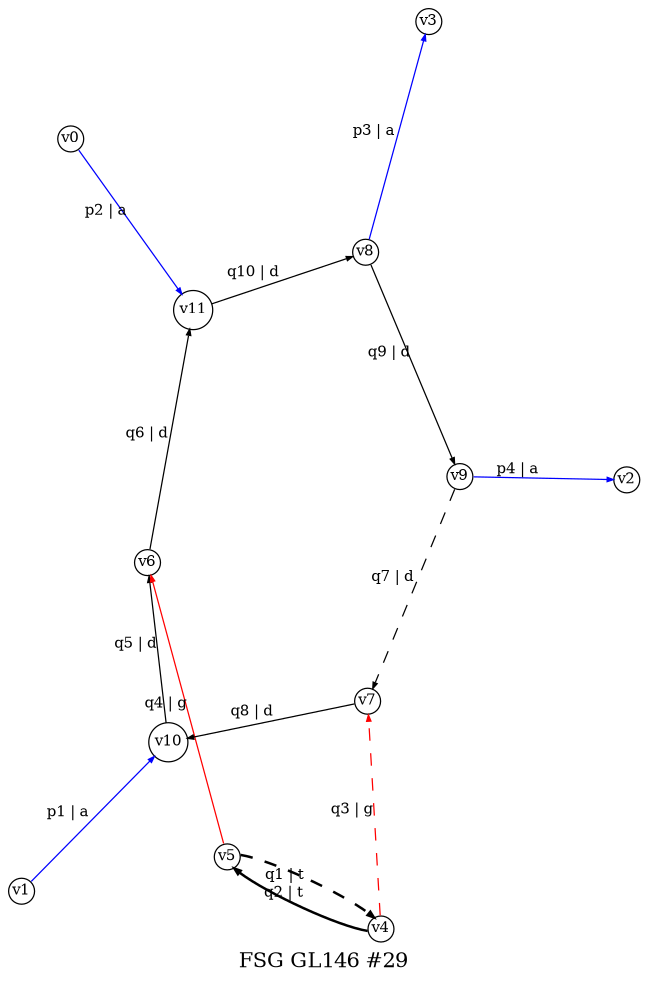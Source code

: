 digraph dot_29_0_GL146 {
label="FSG GL146 #29";
noverlap="scale"; layout="neato";
graph [ fontsize=10,ratio=1.5 ];
node [ fontsize=7,shape=circle,margin=0,height=0.01,penwidth=0.6 ];
edge [ fontsize=7,arrowsize=0.3,penwidth=0.6 ];
"v1" -> "v10" [label="p1 | a",color="blue",penwidth="0.6",style="solid"];
"v0" -> "v11" [label="p2 | a",color="blue",penwidth="0.6",style="solid"];
"v8" -> "v3" [label="p3 | a",color="blue",penwidth="0.6",style="solid"];
"v9" -> "v2" [label="p4 | a",color="blue",penwidth="0.6",style="solid"];
"v5" -> "v4" [label="q1 | t",color="black",penwidth="1.2",style="dashed"];
"v4" -> "v5" [label="q2 | t",color="black",penwidth="1.2",style="solid"];
"v4" -> "v7" [label="q3 | g",color="red",penwidth="0.6",style="dashed"];
"v5" -> "v6" [label="q4 | g",color="red",penwidth="0.6",style="solid"];
"v10" -> "v6" [label="q5 | d",color="black",penwidth="0.6",style="solid"];
"v6" -> "v11" [label="q6 | d",color="black",penwidth="0.6",style="solid"];
"v9" -> "v7" [label="q7 | d",color="black",penwidth="0.6",style="dashed"];
"v7" -> "v10" [label="q8 | d",color="black",penwidth="0.6",style="solid"];
"v8" -> "v9" [label="q9 | d",color="black",penwidth="0.6",style="solid"];
"v11" -> "v8" [label="q10 | d",color="black",penwidth="0.6",style="solid"];
}